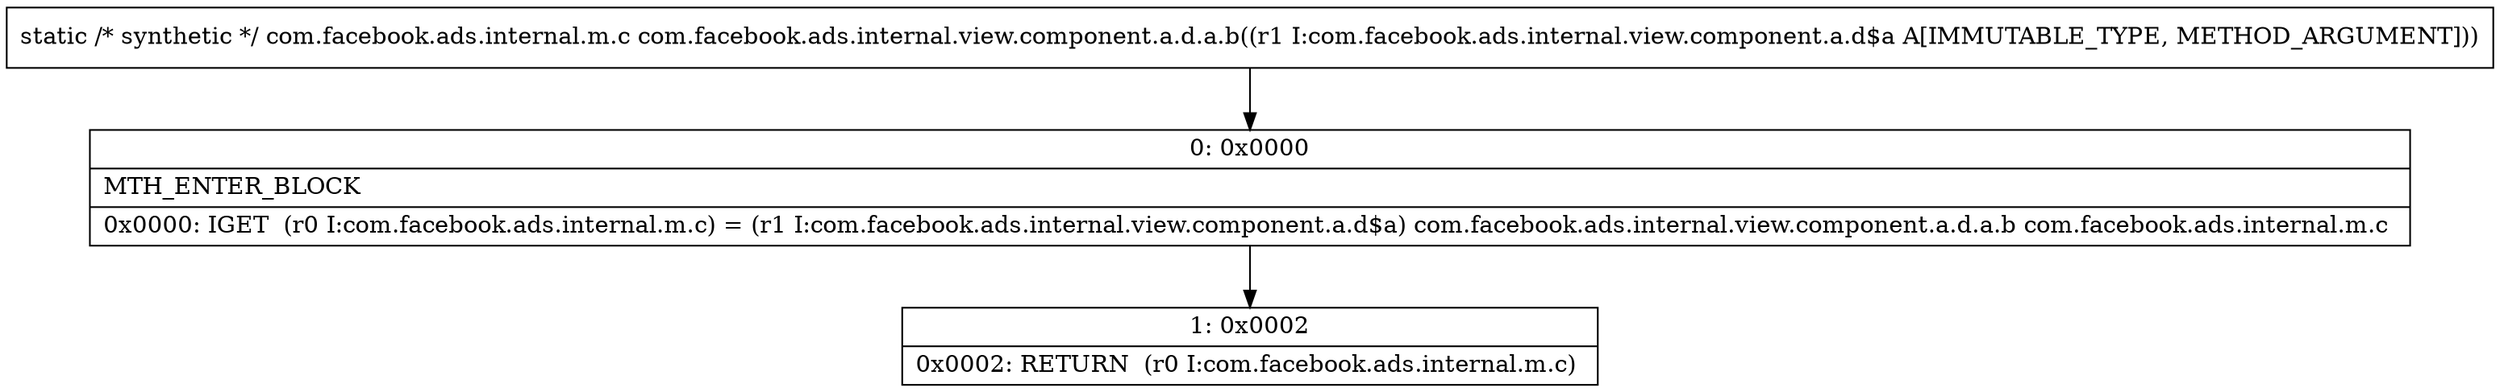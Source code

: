 digraph "CFG forcom.facebook.ads.internal.view.component.a.d.a.b(Lcom\/facebook\/ads\/internal\/view\/component\/a\/d$a;)Lcom\/facebook\/ads\/internal\/m\/c;" {
Node_0 [shape=record,label="{0\:\ 0x0000|MTH_ENTER_BLOCK\l|0x0000: IGET  (r0 I:com.facebook.ads.internal.m.c) = (r1 I:com.facebook.ads.internal.view.component.a.d$a) com.facebook.ads.internal.view.component.a.d.a.b com.facebook.ads.internal.m.c \l}"];
Node_1 [shape=record,label="{1\:\ 0x0002|0x0002: RETURN  (r0 I:com.facebook.ads.internal.m.c) \l}"];
MethodNode[shape=record,label="{static \/* synthetic *\/ com.facebook.ads.internal.m.c com.facebook.ads.internal.view.component.a.d.a.b((r1 I:com.facebook.ads.internal.view.component.a.d$a A[IMMUTABLE_TYPE, METHOD_ARGUMENT])) }"];
MethodNode -> Node_0;
Node_0 -> Node_1;
}

